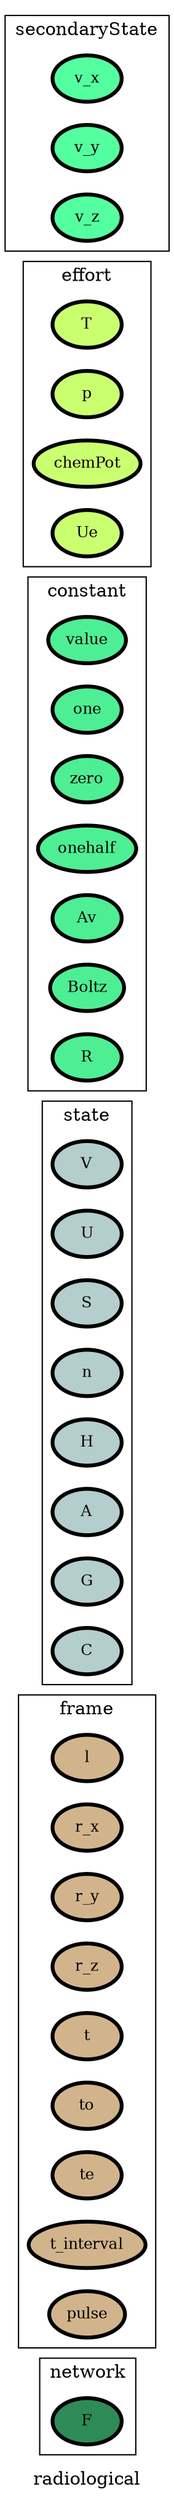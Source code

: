 digraph radiological {
label=radiological;
rankdir=LR;
subgraph cluster_radiological___property {
label=property;
rankdir=LR;
}

subgraph cluster_radiological___network {
label=network;
rankdir=LR;
V_10 [fillcolor=seagreen4, fontsize=12, label=F, penwidth=3, style=filled];
}

subgraph cluster_radiological___projection {
label=projection;
rankdir=LR;
}

subgraph cluster_radiological___differenceOperator {
label=differenceOperator;
rankdir=LR;
}

subgraph cluster_radiological___frame {
label=frame;
rankdir=LR;
V_11 [fillcolor=tan, fontsize=12, label=l, penwidth=3, style=filled];
V_12 [fillcolor=tan, fontsize=12, label=r_x, penwidth=3, style=filled];
V_13 [fillcolor=tan, fontsize=12, label=r_y, penwidth=3, style=filled];
V_14 [fillcolor=tan, fontsize=12, label=r_z, penwidth=3, style=filled];
V_4 [fillcolor=tan, fontsize=12, label=t, penwidth=3, style=filled];
V_5 [fillcolor=tan, fontsize=12, label=to, penwidth=3, style=filled];
V_6 [fillcolor=tan, fontsize=12, label=te, penwidth=3, style=filled];
V_7 [fillcolor=tan, fontsize=12, label=t_interval, penwidth=3, style=filled];
V_9 [fillcolor=tan, fontsize=12, label=pulse, penwidth=3, style=filled];
}

subgraph cluster_radiological___state {
label=state;
rankdir=LR;
V_15 [fillcolor=lightcyan3, fontsize=12, label=V, penwidth=3, style=filled];
V_16 [fillcolor=lightcyan3, fontsize=12, label=U, penwidth=3, style=filled];
V_17 [fillcolor=lightcyan3, fontsize=12, label=S, penwidth=3, style=filled];
V_18 [fillcolor=lightcyan3, fontsize=12, label=n, penwidth=3, style=filled];
V_22 [fillcolor=lightcyan3, fontsize=12, label=H, penwidth=3, style=filled];
V_23 [fillcolor=lightcyan3, fontsize=12, label=A, penwidth=3, style=filled];
V_24 [fillcolor=lightcyan3, fontsize=12, label=G, penwidth=3, style=filled];
V_25 [fillcolor=lightcyan3, fontsize=12, label=C, penwidth=3, style=filled];
}

subgraph cluster_radiological___constant {
label=constant;
rankdir=LR;
V_1 [fillcolor=seagreen2, fontsize=12, label=value, penwidth=3, style=filled];
V_2 [fillcolor=seagreen2, fontsize=12, label=one, penwidth=3, style=filled];
V_3 [fillcolor=seagreen2, fontsize=12, label=zero, penwidth=3, style=filled];
V_8 [fillcolor=seagreen2, fontsize=12, label=onehalf, penwidth=3, style=filled];
V_32 [fillcolor=seagreen2, fontsize=12, label=Av, penwidth=3, style=filled];
V_33 [fillcolor=seagreen2, fontsize=12, label=Boltz, penwidth=3, style=filled];
V_34 [fillcolor=seagreen2, fontsize=12, label=R, penwidth=3, style=filled];
}

subgraph cluster_radiological___effort {
label=effort;
rankdir=LR;
V_19 [fillcolor=darkolivegreen1, fontsize=12, label=T, penwidth=3, style=filled];
V_20 [fillcolor=darkolivegreen1, fontsize=12, label=p, penwidth=3, style=filled];
V_21 [fillcolor=darkolivegreen1, fontsize=12, label=chemPot, penwidth=3, style=filled];
V_35 [fillcolor=darkolivegreen1, fontsize=12, label=Ue, penwidth=3, style=filled];
}

subgraph cluster_radiological___secondaryState {
label=secondaryState;
rankdir=LR;
V_27 [fillcolor=seagreen1, fontsize=12, label=v_x, penwidth=3, style=filled];
V_28 [fillcolor=seagreen1, fontsize=12, label=v_y, penwidth=3, style=filled];
V_29 [fillcolor=seagreen1, fontsize=12, label=v_z, penwidth=3, style=filled];
}

subgraph cluster_radiological___diffState {
label=diffState;
rankdir=LR;
}

subgraph cluster_radiological___property {
label=property;
rankdir=LR;
}

}
